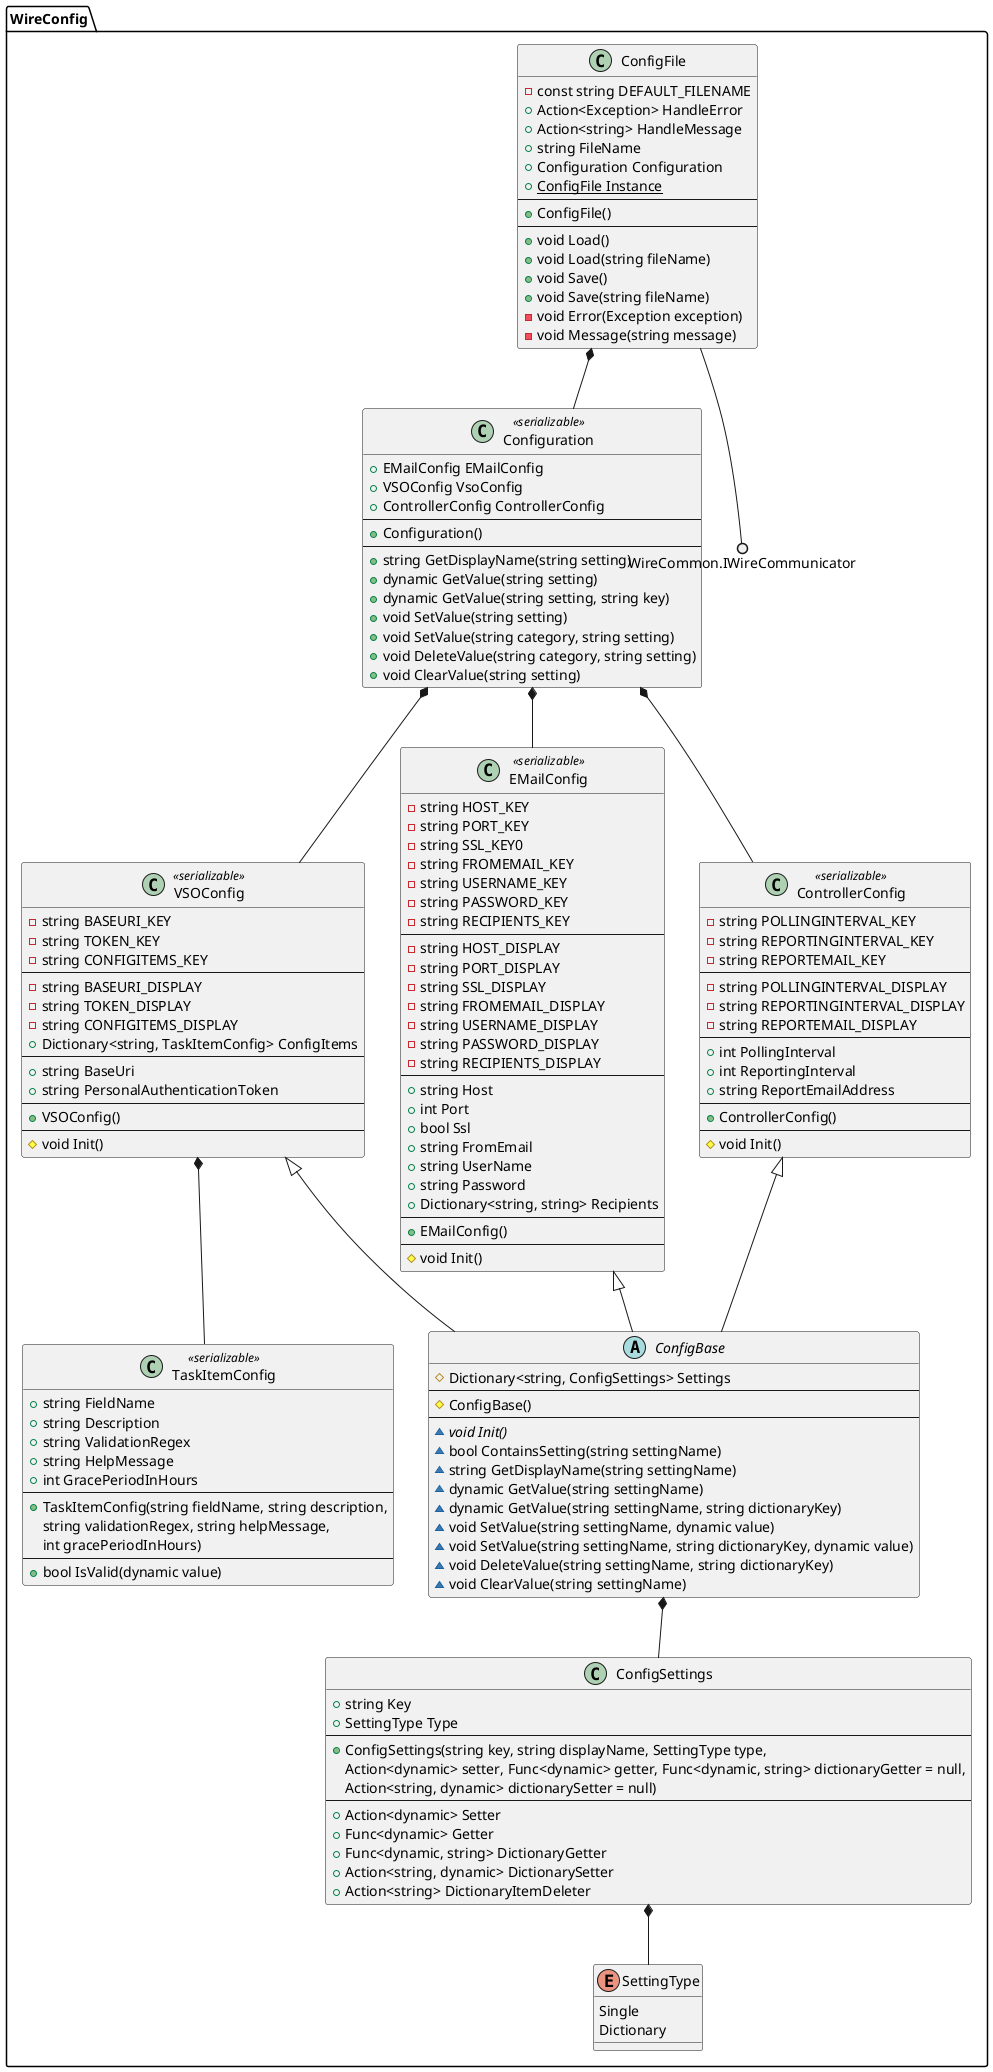 @startuml

namespace WireConfig {
     ConfigFile *-- Configuration
     VSOConfig *-- TaskItemConfig
     EMailConfig <|-- ConfigBase
     VSOConfig <|-- ConfigBase
     ControllerConfig <|-- ConfigBase
     Configuration *-- EMailConfig
     Configuration *-- VSOConfig
     Configuration *-- ControllerConfig
     ConfigSettings *-- SettingType
     ConfigBase *-- ConfigSettings
     ConfigFile --() WireCommon.IWireCommunicator

     enum WireConfig.SettingType {
        Single
        Dictionary
    }

    class ConfigSettings {
        +string Key
        +SettingType Type
        --
        +ConfigSettings(string key, string displayName, SettingType type, 
        Action<dynamic> setter, Func<dynamic> getter, Func<dynamic, string> dictionaryGetter = null, 
        Action<string, dynamic> dictionarySetter = null)
        --
        +Action<dynamic> Setter
        +Func<dynamic> Getter
        +Func<dynamic, string> DictionaryGetter
        +Action<string, dynamic> DictionarySetter
        +Action<string> DictionaryItemDeleter
    }
    
    abstract class ConfigBase {
        #Dictionary<string, ConfigSettings> Settings
        --
        #ConfigBase()
        --
        ~{abstract} void Init()
        ~bool ContainsSetting(string settingName)
        ~string GetDisplayName(string settingName)
        ~dynamic GetValue(string settingName)
        ~dynamic GetValue(string settingName, string dictionaryKey)
        ~void SetValue(string settingName, dynamic value)
        ~void SetValue(string settingName, string dictionaryKey, dynamic value)
        ~void DeleteValue(string settingName, string dictionaryKey)
        ~void ClearValue(string settingName)
    }
    
    class Configuration <<serializable>> {
        +EMailConfig EMailConfig
        +VSOConfig VsoConfig
        +ControllerConfig ControllerConfig
        --
        +Configuration()
        --
        +string GetDisplayName(string setting)
        +dynamic GetValue(string setting)
        +dynamic GetValue(string setting, string key)        
        +void SetValue(string setting)
        +void SetValue(string category, string setting)
        +void DeleteValue(string category, string setting)
        +void ClearValue(string setting)
    }
    
    class ConfigFile {
        -const string DEFAULT_FILENAME
        +Action<Exception> HandleError
        +Action<string> HandleMessage
        +string FileName
        +Configuration Configuration
        +{static} ConfigFile Instance
        --
        +ConfigFile()
        --
        +void Load()
        +void Load(string fileName)
        +void Save()
        +void Save(string fileName)
        -void Error(Exception exception)
        -void Message(string message)
    }
    
    class EMailConfig <<serializable>> {
       -string HOST_KEY
       -string PORT_KEY
       -string SSL_KEY0
       -string FROMEMAIL_KEY
       -string USERNAME_KEY
       -string PASSWORD_KEY
       -string RECIPIENTS_KEY
       --
       -string HOST_DISPLAY
       -string PORT_DISPLAY
       -string SSL_DISPLAY
       -string FROMEMAIL_DISPLAY
       -string USERNAME_DISPLAY
       -string PASSWORD_DISPLAY
       -string RECIPIENTS_DISPLAY
       --
       +string Host
       +int Port
       +bool Ssl
       +string FromEmail
       +string UserName
       +string Password
       +Dictionary<string, string> Recipients
       --
       +EMailConfig()
       --
       #void Init()
    }
    
    class VSOConfig <<serializable>> {
        -string BASEURI_KEY
        -string TOKEN_KEY        
        -string CONFIGITEMS_KEY
        --
        -string BASEURI_DISPLAY
        -string TOKEN_DISPLAY
        -string CONFIGITEMS_DISPLAY
        +Dictionary<string, TaskItemConfig> ConfigItems
        --
        +string BaseUri
        +string PersonalAuthenticationToken
        --
        +VSOConfig()
        --
        #void Init()
    }

    class ControllerConfig <<serializable>> {
        -string POLLINGINTERVAL_KEY
        -string REPORTINGINTERVAL_KEY
        -string REPORTEMAIL_KEY
        --
        -string POLLINGINTERVAL_DISPLAY
        -string REPORTINGINTERVAL_DISPLAY
        -string REPORTEMAIL_DISPLAY
        --
        +int PollingInterval
        +int ReportingInterval
        +string ReportEmailAddress
        --
        +ControllerConfig()
        --
        #void Init()
    }

    class TaskItemConfig <<serializable>> {
        +string FieldName
        +string Description
        +string ValidationRegex
        +string HelpMessage
        +int GracePeriodInHours
        --
        +TaskItemConfig(string fieldName, string description, 
            string validationRegex, string helpMessage,
            int gracePeriodInHours)
        --
        +bool IsValid(dynamic value)
    }
}

@enduml
